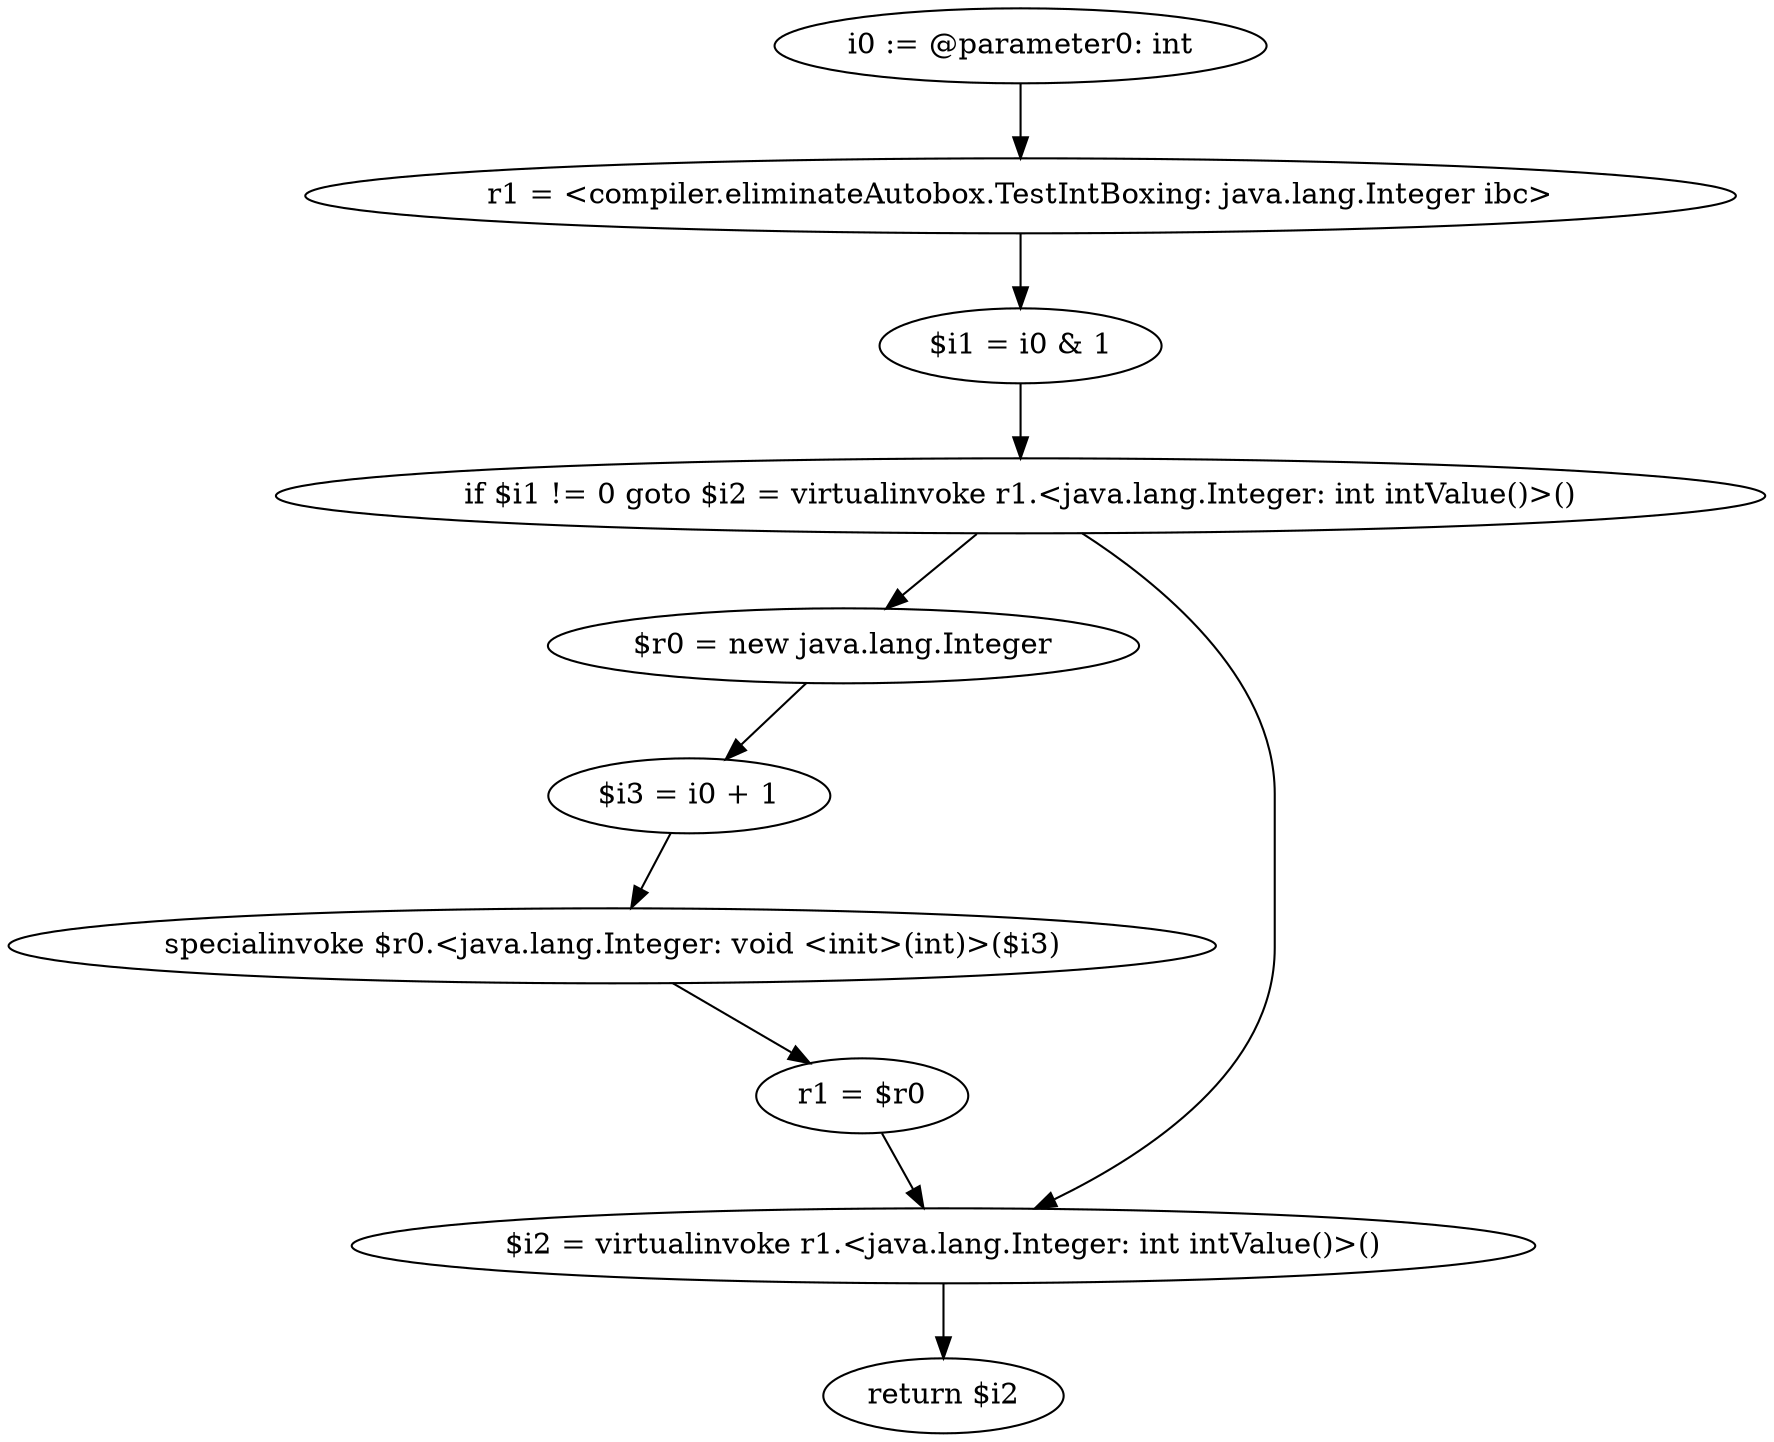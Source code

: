 digraph "unitGraph" {
    "i0 := @parameter0: int"
    "r1 = <compiler.eliminateAutobox.TestIntBoxing: java.lang.Integer ibc>"
    "$i1 = i0 & 1"
    "if $i1 != 0 goto $i2 = virtualinvoke r1.<java.lang.Integer: int intValue()>()"
    "$r0 = new java.lang.Integer"
    "$i3 = i0 + 1"
    "specialinvoke $r0.<java.lang.Integer: void <init>(int)>($i3)"
    "r1 = $r0"
    "$i2 = virtualinvoke r1.<java.lang.Integer: int intValue()>()"
    "return $i2"
    "i0 := @parameter0: int"->"r1 = <compiler.eliminateAutobox.TestIntBoxing: java.lang.Integer ibc>";
    "r1 = <compiler.eliminateAutobox.TestIntBoxing: java.lang.Integer ibc>"->"$i1 = i0 & 1";
    "$i1 = i0 & 1"->"if $i1 != 0 goto $i2 = virtualinvoke r1.<java.lang.Integer: int intValue()>()";
    "if $i1 != 0 goto $i2 = virtualinvoke r1.<java.lang.Integer: int intValue()>()"->"$r0 = new java.lang.Integer";
    "if $i1 != 0 goto $i2 = virtualinvoke r1.<java.lang.Integer: int intValue()>()"->"$i2 = virtualinvoke r1.<java.lang.Integer: int intValue()>()";
    "$r0 = new java.lang.Integer"->"$i3 = i0 + 1";
    "$i3 = i0 + 1"->"specialinvoke $r0.<java.lang.Integer: void <init>(int)>($i3)";
    "specialinvoke $r0.<java.lang.Integer: void <init>(int)>($i3)"->"r1 = $r0";
    "r1 = $r0"->"$i2 = virtualinvoke r1.<java.lang.Integer: int intValue()>()";
    "$i2 = virtualinvoke r1.<java.lang.Integer: int intValue()>()"->"return $i2";
}
